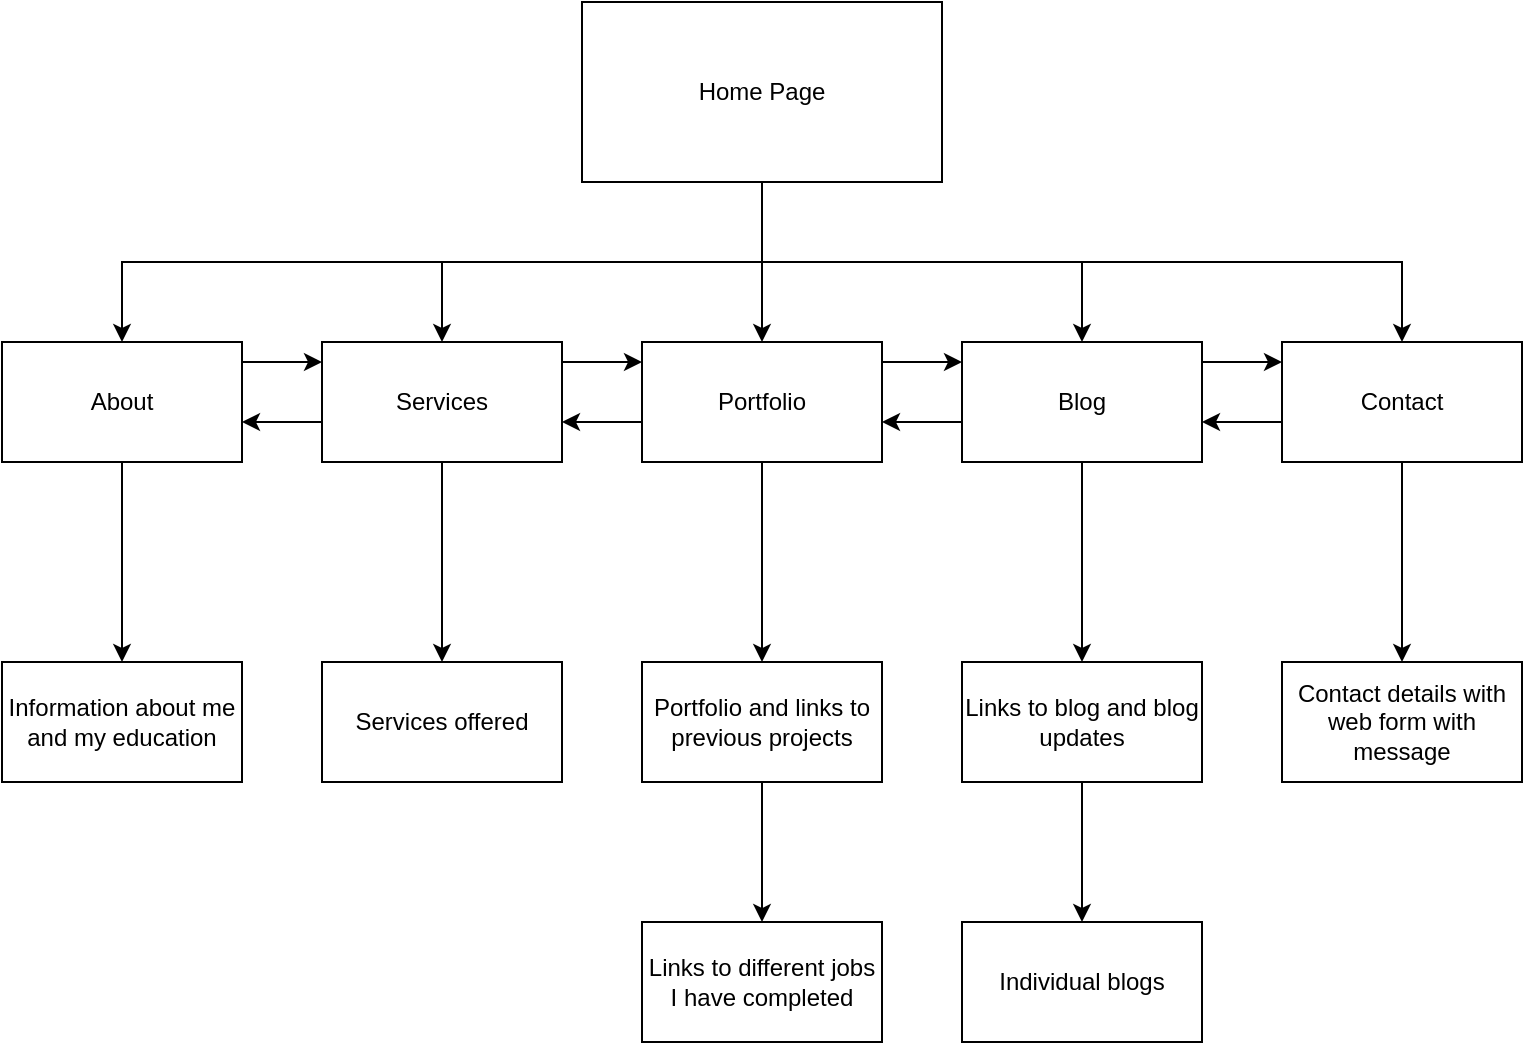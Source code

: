 <mxfile>
    <diagram name="Page-1" id="7ll0j7WX7Zb5Wd9-LbMm">
        <mxGraphModel dx="1216" dy="608" grid="1" gridSize="10" guides="1" tooltips="1" connect="1" arrows="1" fold="1" page="1" pageScale="1" pageWidth="850" pageHeight="1100" math="0" shadow="0">
            <root>
                <mxCell id="0"/>
                <mxCell id="1" parent="0"/>
                <mxCell id="akxMMImKSCQV5LxPMrzH-11" style="edgeStyle=orthogonalEdgeStyle;rounded=0;orthogonalLoop=1;jettySize=auto;html=1;exitX=0.5;exitY=1;exitDx=0;exitDy=0;entryX=0.5;entryY=0;entryDx=0;entryDy=0;" parent="1" source="akxMMImKSCQV5LxPMrzH-1" target="akxMMImKSCQV5LxPMrzH-7" edge="1">
                    <mxGeometry relative="1" as="geometry">
                        <Array as="points">
                            <mxPoint x="420" y="160"/>
                            <mxPoint x="420" y="160"/>
                        </Array>
                    </mxGeometry>
                </mxCell>
                <mxCell id="akxMMImKSCQV5LxPMrzH-13" style="edgeStyle=orthogonalEdgeStyle;rounded=0;orthogonalLoop=1;jettySize=auto;html=1;exitX=0.5;exitY=1;exitDx=0;exitDy=0;" parent="1" source="akxMMImKSCQV5LxPMrzH-1" target="akxMMImKSCQV5LxPMrzH-4" edge="1">
                    <mxGeometry relative="1" as="geometry"/>
                </mxCell>
                <mxCell id="akxMMImKSCQV5LxPMrzH-14" style="edgeStyle=orthogonalEdgeStyle;rounded=0;orthogonalLoop=1;jettySize=auto;html=1;exitX=0.5;exitY=1;exitDx=0;exitDy=0;entryX=0.5;entryY=0;entryDx=0;entryDy=0;" parent="1" source="akxMMImKSCQV5LxPMrzH-1" target="akxMMImKSCQV5LxPMrzH-5" edge="1">
                    <mxGeometry relative="1" as="geometry"/>
                </mxCell>
                <mxCell id="akxMMImKSCQV5LxPMrzH-15" style="edgeStyle=orthogonalEdgeStyle;rounded=0;orthogonalLoop=1;jettySize=auto;html=1;exitX=0.5;exitY=1;exitDx=0;exitDy=0;entryX=0.5;entryY=0;entryDx=0;entryDy=0;" parent="1" source="akxMMImKSCQV5LxPMrzH-1" target="akxMMImKSCQV5LxPMrzH-6" edge="1">
                    <mxGeometry relative="1" as="geometry"/>
                </mxCell>
                <mxCell id="akxMMImKSCQV5LxPMrzH-16" style="edgeStyle=orthogonalEdgeStyle;rounded=0;orthogonalLoop=1;jettySize=auto;html=1;exitX=0.5;exitY=1;exitDx=0;exitDy=0;" parent="1" source="akxMMImKSCQV5LxPMrzH-1" target="akxMMImKSCQV5LxPMrzH-8" edge="1">
                    <mxGeometry relative="1" as="geometry"/>
                </mxCell>
                <mxCell id="akxMMImKSCQV5LxPMrzH-1" value="Home Page" style="rounded=0;whiteSpace=wrap;html=1;" parent="1" vertex="1">
                    <mxGeometry x="330" y="30" width="180" height="90" as="geometry"/>
                </mxCell>
                <mxCell id="akxMMImKSCQV5LxPMrzH-25" value="" style="edgeStyle=orthogonalEdgeStyle;rounded=0;orthogonalLoop=1;jettySize=auto;html=1;" parent="1" source="akxMMImKSCQV5LxPMrzH-4" target="akxMMImKSCQV5LxPMrzH-5" edge="1">
                    <mxGeometry relative="1" as="geometry">
                        <Array as="points">
                            <mxPoint x="180" y="240"/>
                            <mxPoint x="180" y="240"/>
                        </Array>
                    </mxGeometry>
                </mxCell>
                <mxCell id="akxMMImKSCQV5LxPMrzH-26" value="" style="edgeStyle=orthogonalEdgeStyle;rounded=0;orthogonalLoop=1;jettySize=auto;html=1;" parent="1" source="akxMMImKSCQV5LxPMrzH-4" target="akxMMImKSCQV5LxPMrzH-7" edge="1">
                    <mxGeometry relative="1" as="geometry">
                        <Array as="points">
                            <mxPoint x="340" y="210"/>
                            <mxPoint x="340" y="210"/>
                        </Array>
                    </mxGeometry>
                </mxCell>
                <mxCell id="akxMMImKSCQV5LxPMrzH-37" value="" style="edgeStyle=orthogonalEdgeStyle;rounded=0;orthogonalLoop=1;jettySize=auto;html=1;" parent="1" source="akxMMImKSCQV5LxPMrzH-4" target="akxMMImKSCQV5LxPMrzH-22" edge="1">
                    <mxGeometry relative="1" as="geometry"/>
                </mxCell>
                <mxCell id="akxMMImKSCQV5LxPMrzH-4" value="Services" style="rounded=0;whiteSpace=wrap;html=1;" parent="1" vertex="1">
                    <mxGeometry x="200" y="200" width="120" height="60" as="geometry"/>
                </mxCell>
                <mxCell id="akxMMImKSCQV5LxPMrzH-34" value="" style="edgeStyle=orthogonalEdgeStyle;rounded=0;orthogonalLoop=1;jettySize=auto;html=1;" parent="1" source="akxMMImKSCQV5LxPMrzH-5" target="akxMMImKSCQV5LxPMrzH-4" edge="1">
                    <mxGeometry relative="1" as="geometry">
                        <Array as="points">
                            <mxPoint x="180" y="210"/>
                            <mxPoint x="180" y="210"/>
                        </Array>
                    </mxGeometry>
                </mxCell>
                <mxCell id="akxMMImKSCQV5LxPMrzH-36" value="" style="edgeStyle=orthogonalEdgeStyle;rounded=0;orthogonalLoop=1;jettySize=auto;html=1;" parent="1" source="akxMMImKSCQV5LxPMrzH-5" target="akxMMImKSCQV5LxPMrzH-23" edge="1">
                    <mxGeometry relative="1" as="geometry"/>
                </mxCell>
                <mxCell id="akxMMImKSCQV5LxPMrzH-5" value="About" style="rounded=0;whiteSpace=wrap;html=1;" parent="1" vertex="1">
                    <mxGeometry x="40" y="200" width="120" height="60" as="geometry"/>
                </mxCell>
                <mxCell id="akxMMImKSCQV5LxPMrzH-31" value="" style="edgeStyle=orthogonalEdgeStyle;rounded=0;orthogonalLoop=1;jettySize=auto;html=1;" parent="1" source="akxMMImKSCQV5LxPMrzH-6" target="akxMMImKSCQV5LxPMrzH-8" edge="1">
                    <mxGeometry relative="1" as="geometry">
                        <Array as="points">
                            <mxPoint x="660" y="210"/>
                            <mxPoint x="660" y="210"/>
                        </Array>
                    </mxGeometry>
                </mxCell>
                <mxCell id="akxMMImKSCQV5LxPMrzH-33" value="" style="edgeStyle=orthogonalEdgeStyle;rounded=0;orthogonalLoop=1;jettySize=auto;html=1;" parent="1" source="akxMMImKSCQV5LxPMrzH-6" target="akxMMImKSCQV5LxPMrzH-7" edge="1">
                    <mxGeometry relative="1" as="geometry">
                        <Array as="points">
                            <mxPoint x="500" y="240"/>
                            <mxPoint x="500" y="240"/>
                        </Array>
                    </mxGeometry>
                </mxCell>
                <mxCell id="akxMMImKSCQV5LxPMrzH-38" value="" style="edgeStyle=orthogonalEdgeStyle;rounded=0;orthogonalLoop=1;jettySize=auto;html=1;" parent="1" source="akxMMImKSCQV5LxPMrzH-6" target="akxMMImKSCQV5LxPMrzH-20" edge="1">
                    <mxGeometry relative="1" as="geometry"/>
                </mxCell>
                <mxCell id="akxMMImKSCQV5LxPMrzH-6" value="Blog" style="rounded=0;whiteSpace=wrap;html=1;" parent="1" vertex="1">
                    <mxGeometry x="520" y="200" width="120" height="60" as="geometry"/>
                </mxCell>
                <mxCell id="akxMMImKSCQV5LxPMrzH-19" style="edgeStyle=orthogonalEdgeStyle;rounded=0;orthogonalLoop=1;jettySize=auto;html=1;exitX=0.5;exitY=1;exitDx=0;exitDy=0;entryX=0.5;entryY=0;entryDx=0;entryDy=0;" parent="1" source="akxMMImKSCQV5LxPMrzH-7" target="akxMMImKSCQV5LxPMrzH-17" edge="1">
                    <mxGeometry relative="1" as="geometry"/>
                </mxCell>
                <mxCell id="akxMMImKSCQV5LxPMrzH-29" value="" style="edgeStyle=orthogonalEdgeStyle;rounded=0;orthogonalLoop=1;jettySize=auto;html=1;" parent="1" source="akxMMImKSCQV5LxPMrzH-7" target="akxMMImKSCQV5LxPMrzH-4" edge="1">
                    <mxGeometry relative="1" as="geometry">
                        <Array as="points">
                            <mxPoint x="340" y="240"/>
                            <mxPoint x="340" y="240"/>
                        </Array>
                    </mxGeometry>
                </mxCell>
                <mxCell id="akxMMImKSCQV5LxPMrzH-30" value="" style="edgeStyle=orthogonalEdgeStyle;rounded=0;orthogonalLoop=1;jettySize=auto;html=1;" parent="1" source="akxMMImKSCQV5LxPMrzH-7" target="akxMMImKSCQV5LxPMrzH-6" edge="1">
                    <mxGeometry relative="1" as="geometry">
                        <Array as="points">
                            <mxPoint x="500" y="210"/>
                            <mxPoint x="500" y="210"/>
                        </Array>
                    </mxGeometry>
                </mxCell>
                <mxCell id="akxMMImKSCQV5LxPMrzH-7" value="Portfolio" style="rounded=0;whiteSpace=wrap;html=1;" parent="1" vertex="1">
                    <mxGeometry x="360" y="200" width="120" height="60" as="geometry"/>
                </mxCell>
                <mxCell id="akxMMImKSCQV5LxPMrzH-32" value="" style="edgeStyle=orthogonalEdgeStyle;rounded=0;orthogonalLoop=1;jettySize=auto;html=1;" parent="1" source="akxMMImKSCQV5LxPMrzH-8" target="akxMMImKSCQV5LxPMrzH-6" edge="1">
                    <mxGeometry relative="1" as="geometry">
                        <Array as="points">
                            <mxPoint x="660" y="240"/>
                            <mxPoint x="660" y="240"/>
                        </Array>
                    </mxGeometry>
                </mxCell>
                <mxCell id="akxMMImKSCQV5LxPMrzH-39" value="" style="edgeStyle=orthogonalEdgeStyle;rounded=0;orthogonalLoop=1;jettySize=auto;html=1;" parent="1" source="akxMMImKSCQV5LxPMrzH-8" target="akxMMImKSCQV5LxPMrzH-21" edge="1">
                    <mxGeometry relative="1" as="geometry"/>
                </mxCell>
                <mxCell id="akxMMImKSCQV5LxPMrzH-8" value="Contact" style="rounded=0;whiteSpace=wrap;html=1;" parent="1" vertex="1">
                    <mxGeometry x="680" y="200" width="120" height="60" as="geometry"/>
                </mxCell>
                <mxCell id="5" value="" style="edgeStyle=none;html=1;" edge="1" parent="1" source="akxMMImKSCQV5LxPMrzH-17" target="4">
                    <mxGeometry relative="1" as="geometry"/>
                </mxCell>
                <mxCell id="akxMMImKSCQV5LxPMrzH-17" value="Portfolio and links to previous projects" style="rounded=0;whiteSpace=wrap;html=1;" parent="1" vertex="1">
                    <mxGeometry x="360" y="360" width="120" height="60" as="geometry"/>
                </mxCell>
                <mxCell id="3" value="" style="edgeStyle=none;html=1;" edge="1" parent="1" source="akxMMImKSCQV5LxPMrzH-20" target="2">
                    <mxGeometry relative="1" as="geometry"/>
                </mxCell>
                <mxCell id="akxMMImKSCQV5LxPMrzH-20" value="Links to blog and blog updates" style="rounded=0;whiteSpace=wrap;html=1;" parent="1" vertex="1">
                    <mxGeometry x="520" y="360" width="120" height="60" as="geometry"/>
                </mxCell>
                <mxCell id="akxMMImKSCQV5LxPMrzH-21" value="Contact details with web form with message" style="rounded=0;whiteSpace=wrap;html=1;" parent="1" vertex="1">
                    <mxGeometry x="680" y="360" width="120" height="60" as="geometry"/>
                </mxCell>
                <mxCell id="akxMMImKSCQV5LxPMrzH-22" value="Services offered" style="rounded=0;whiteSpace=wrap;html=1;" parent="1" vertex="1">
                    <mxGeometry x="200" y="360" width="120" height="60" as="geometry"/>
                </mxCell>
                <mxCell id="akxMMImKSCQV5LxPMrzH-23" value="Information about me and my education" style="rounded=0;whiteSpace=wrap;html=1;" parent="1" vertex="1">
                    <mxGeometry x="40" y="360" width="120" height="60" as="geometry"/>
                </mxCell>
                <mxCell id="2" value="Individual blogs" style="rounded=0;whiteSpace=wrap;html=1;" vertex="1" parent="1">
                    <mxGeometry x="520" y="490" width="120" height="60" as="geometry"/>
                </mxCell>
                <mxCell id="4" value="Links to different jobs I have completed" style="rounded=0;whiteSpace=wrap;html=1;" vertex="1" parent="1">
                    <mxGeometry x="360" y="490" width="120" height="60" as="geometry"/>
                </mxCell>
            </root>
        </mxGraphModel>
    </diagram>
</mxfile>